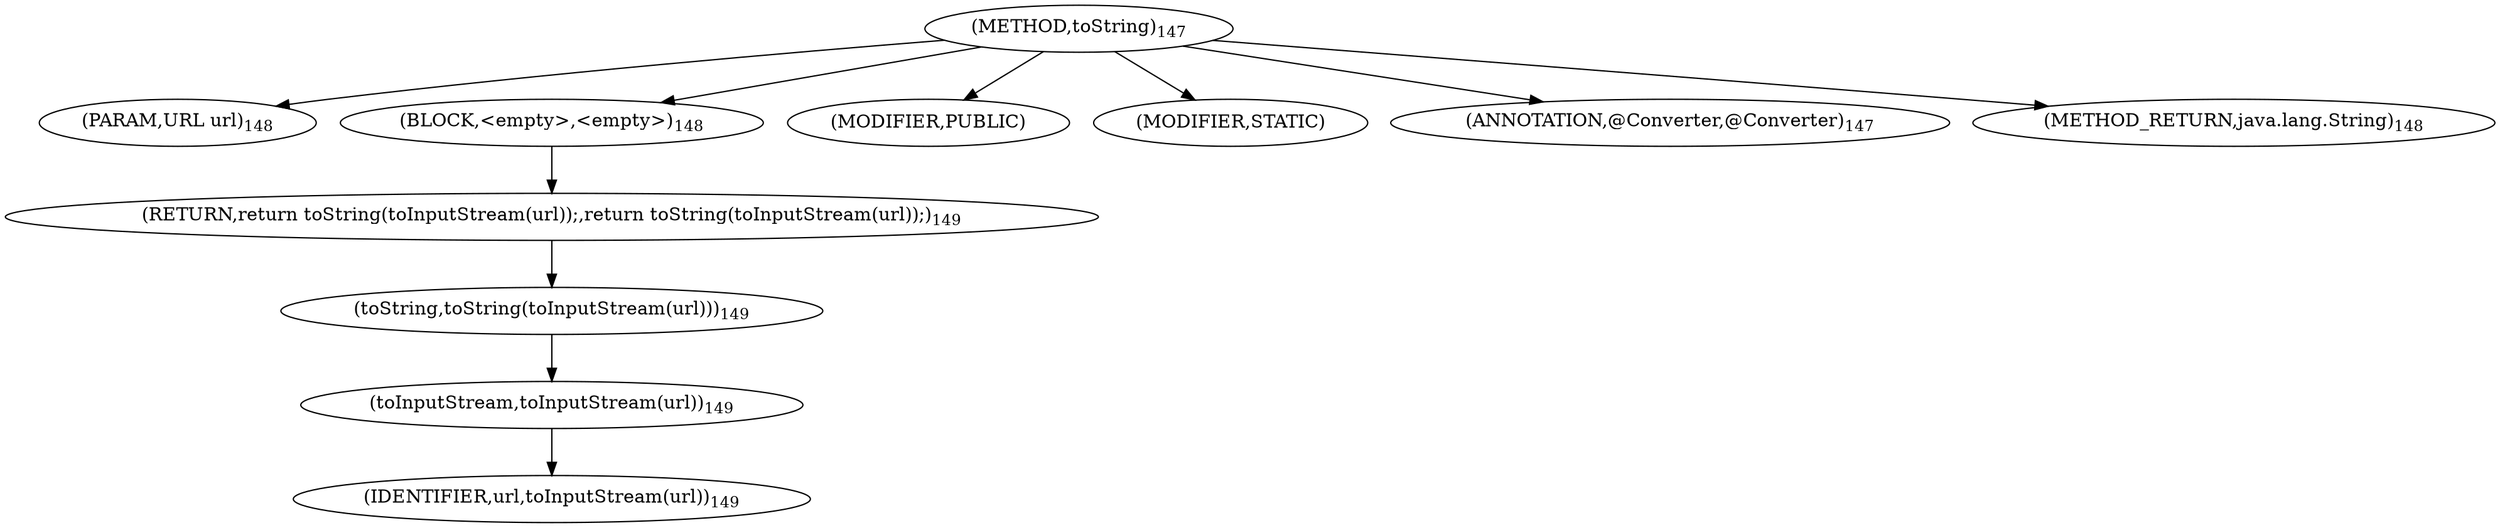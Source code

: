 digraph "toString" {  
"268" [label = <(METHOD,toString)<SUB>147</SUB>> ]
"269" [label = <(PARAM,URL url)<SUB>148</SUB>> ]
"270" [label = <(BLOCK,&lt;empty&gt;,&lt;empty&gt;)<SUB>148</SUB>> ]
"271" [label = <(RETURN,return toString(toInputStream(url));,return toString(toInputStream(url));)<SUB>149</SUB>> ]
"272" [label = <(toString,toString(toInputStream(url)))<SUB>149</SUB>> ]
"273" [label = <(toInputStream,toInputStream(url))<SUB>149</SUB>> ]
"274" [label = <(IDENTIFIER,url,toInputStream(url))<SUB>149</SUB>> ]
"275" [label = <(MODIFIER,PUBLIC)> ]
"276" [label = <(MODIFIER,STATIC)> ]
"277" [label = <(ANNOTATION,@Converter,@Converter)<SUB>147</SUB>> ]
"278" [label = <(METHOD_RETURN,java.lang.String)<SUB>148</SUB>> ]
  "268" -> "269" 
  "268" -> "270" 
  "268" -> "275" 
  "268" -> "276" 
  "268" -> "277" 
  "268" -> "278" 
  "270" -> "271" 
  "271" -> "272" 
  "272" -> "273" 
  "273" -> "274" 
}
